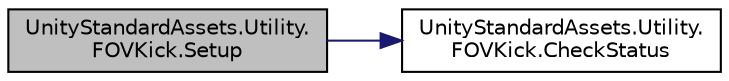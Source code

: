 digraph "UnityStandardAssets.Utility.FOVKick.Setup"
{
 // LATEX_PDF_SIZE
  edge [fontname="Helvetica",fontsize="10",labelfontname="Helvetica",labelfontsize="10"];
  node [fontname="Helvetica",fontsize="10",shape=record];
  rankdir="LR";
  Node4 [label="UnityStandardAssets.Utility.\lFOVKick.Setup",height=0.2,width=0.4,color="black", fillcolor="grey75", style="filled", fontcolor="black",tooltip=" "];
  Node4 -> Node5 [color="midnightblue",fontsize="10",style="solid",fontname="Helvetica"];
  Node5 [label="UnityStandardAssets.Utility.\lFOVKick.CheckStatus",height=0.2,width=0.4,color="black", fillcolor="white", style="filled",URL="$class_unity_standard_assets_1_1_utility_1_1_f_o_v_kick.html#a700613edd3afc9152b520551ada60a77",tooltip=" "];
}
